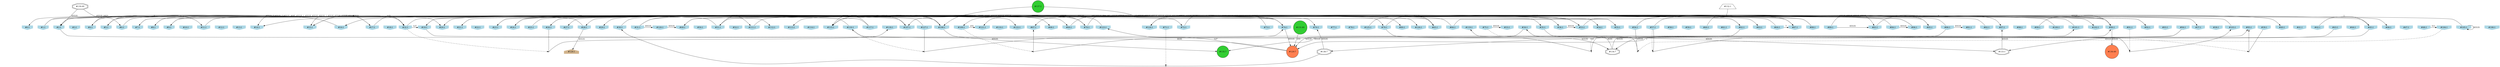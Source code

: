 digraph G {
node[shape = circle]
rankInputs [style = invisible]
rankOutputs [style = invisible]
rankInputs -> rankOutputs [color=invis]
0 [label="#0:1", style = filled, shape = invhouse, color=lightblue]
1 [label="#1:1", style = filled, shape = invhouse, color=lightblue]
2 [label="#2:1", style = filled, shape = invhouse, color=lightblue]
3 [label="#3:1", style = filled, shape = invhouse, color=lightblue]
4 [label="#4:1", style = filled, shape = invhouse, color=lightblue]
5 [label="#5:1", style = filled, shape = invhouse, color=lightblue]
6 [label="#6:1", style = filled, shape = invhouse, color=lightblue]
7 [label="#7:1", style = filled, shape = invhouse, color=lightblue]
8 [label="#8:1", style = filled, shape = invhouse, color=lightblue]
9 [label="#9:1", style = filled, shape = invhouse, color=lightblue]
10 [label="#10:1", style = filled, shape = invhouse, color=lightblue]
11 [label="#11:1", style = filled, shape = invhouse, color=lightblue]
12 [label="#12:1", style = filled, shape = invhouse, color=lightblue]
13 [label="#13:1", style = filled, shape = invhouse, color=lightblue]
14 [label="#14:1", style = filled, shape = invhouse, color=lightblue]
15 [label="#15:1", style = filled, shape = invhouse, color=lightblue]
16 [label="#16:1", style = filled, shape = invhouse, color=lightblue]
17 [label="#17:1", style = filled, shape = invhouse, color=lightblue]
18 [label="#18:1", style = filled, shape = invhouse, color=lightblue]
19 [label="#19:1", style = filled, shape = invhouse, color=lightblue]
20 [label="#20:1", style = filled, shape = invhouse, color=lightblue]
21 [label="#21:1", style = filled, shape = invhouse, color=lightblue]
22 [label="#22:1", style = filled, shape = invhouse, color=lightblue]
23 [label="#23:1", style = filled, shape = invhouse, color=lightblue]
24 [label="#24:1", style = filled, shape = invhouse, color=lightblue]
25 [label="#25:1", style = filled, shape = invhouse, color=lightblue]
26 [label="#26:1", style = filled, shape = invhouse, color=lightblue]
27 [label="#27:1", style = filled, shape = invhouse, color=lightblue]
28 [label="#28:1", style = filled, shape = invhouse, color=lightblue]
29 [label="#29:1", style = filled, shape = invhouse, color=lightblue]
30 [label="#30:1", style = filled, shape = invhouse, color=lightblue]
31 [label="#31:1", style = filled, shape = invhouse, color=lightblue]
32 [label="#32:1", style = filled, shape = invhouse, color=lightblue]
33 [label="#33:1", style = filled, shape = invhouse, color=lightblue]
34 [label="#34:1", style = filled, shape = invhouse, color=lightblue]
35 [label="#35:1", style = filled, shape = invhouse, color=lightblue]
36 [label="#36:1", style = filled, shape = invhouse, color=lightblue]
37 [label="#37:1", style = filled, shape = invhouse, color=lightblue]
38 [label="#38:1", style = filled, shape = invhouse, color=lightblue]
39 [label="#39:1", style = filled, shape = invhouse, color=lightblue]
40 [label="#40:1", style = filled, shape = invhouse, color=lightblue]
41 [label="#41:1", style = filled, shape = invhouse, color=lightblue]
42 [label="#42:1", style = filled, shape = invhouse, color=lightblue]
43 [label="#43:1", style = filled, shape = invhouse, color=lightblue]
44 [label="#44:1", style = filled, shape = invhouse, color=lightblue]
45 [label="#45:1", style = filled, shape = invhouse, color=lightblue]
46 [label="#46:1", style = filled, shape = invhouse, color=lightblue]
47 [label="#47:1", style = filled, shape = invhouse, color=lightblue]
48 [label="#48:1", style = filled, shape = invhouse, color=lightblue]
49 [label="#49:1", style = filled, shape = invhouse, color=lightblue]
50 [label="#50:1", style = filled, shape = invhouse, color=lightblue]
51 [label="#51:1", style = filled, shape = invhouse, color=lightblue]
52 [label="#52:1", style = filled, shape = invhouse, color=lightblue]
53 [label="#53:1", style = filled, shape = invhouse, color=lightblue]
54 [label="#54:1", style = filled, shape = invhouse, color=lightblue]
55 [label="#55:1", style = filled, shape = invhouse, color=lightblue]
56 [label="#56:1", style = filled, shape = invhouse, color=lightblue]
57 [label="#57:1", style = filled, shape = invhouse, color=lightblue]
58 [label="#58:1", style = filled, shape = invhouse, color=lightblue]
59 [label="#59:1", style = filled, shape = invhouse, color=lightblue]
60 [label="#60:1", style = filled, shape = invhouse, color=lightblue]
61 [label="#61:1", style = filled, shape = invhouse, color=lightblue]
62 [label="#62:1", style = filled, shape = invhouse, color=lightblue]
63 [label="#63:1", style = filled, shape = invhouse, color=lightblue]
64 [label="#64:1", style = filled, shape = invhouse, color=lightblue]
65 [label="#65:1", style = filled, shape = invhouse, color=lightblue]
66 [label="#66:1", style = filled, shape = invhouse, color=lightblue]
67 [label="#67:1", style = filled, shape = invhouse, color=lightblue]
68 [label="#68:1", style = filled, shape = invhouse, color=lightblue]
69 [label="#69:1", style = filled, shape = invhouse, color=lightblue]
70 [label="#70:1", style = filled, shape = invhouse, color=lightblue]
71 [label="#71:1", style = filled, shape = invhouse, color=lightblue]
72 [label="#72:1", style = filled, shape = invhouse, color=lightblue]
73 [label="#73:1", style = filled, shape = invhouse, color=lightblue]
74 [label="#74:1", style = filled, shape = invhouse, color=lightblue]
75 [label="#75:1", style = filled, shape = invhouse, color=lightblue]
76 [label="#76:1", style = filled, shape = invhouse, color=lightblue]
77 [label="#77:1", style = filled, shape = invhouse, color=lightblue]
78 [label="#78:1", style = filled, shape = invhouse, color=lightblue]
79 [label="#79:1", style = filled, shape = invhouse, color=lightblue]
80 [label="#80:1", style = filled, shape = invhouse, color=lightblue]
81 [label="#81:1", style = filled, shape = invhouse, color=lightblue]
82 [label="#82:1", style = filled, shape = invhouse, color=lightblue]
83 [label="#83:1", style = filled, shape = invhouse, color=lightblue]
84 [label="#84:1", style = filled, shape = invhouse, color=lightblue]
85 [label="#85:1", style = filled, shape = invhouse, color=lightblue]
86 [label="#86:1", style = filled, shape = invhouse, color=lightblue]
87 [label="#87:1", style = filled, shape = invhouse, color=lightblue]
88 [label="#88:1", style = filled, shape = invhouse, color=lightblue]
89 [label="#89:1", style = filled, shape = invhouse, color=lightblue]
90 [label="#90:1", style = filled, shape = invhouse, color=lightblue]
91 [label="#91:1", style = filled, shape = invhouse, color=lightblue]
92 [label="#92:1", style = filled, shape = invhouse, color=lightblue]
93 [label="#93:1", style = filled, shape = invhouse, color=lightblue]
94 [label="#94:1", style = filled, shape = invhouse, color=lightblue]
95 [label="#95:1", style = filled, shape = invhouse, color=lightblue]
96 [label="#96:1", style = filled, shape = invhouse, color=lightblue]
97 [label="#97:1", style = filled, shape = invhouse, color=lightblue]
98 [label="#98:1", style = filled, shape = invhouse, color=lightblue]
99 [label="#99:1", style = filled, shape = invhouse, color=lightblue]
100 [label="#100:1", style = filled, shape = invhouse, color=lightblue]
101 [label="#101:1", style = filled, shape = invhouse, color=lightblue]
102 [label="#102:1", style = filled, shape = invhouse, color=lightblue]
103 [label="#103:1", style = filled, shape = invhouse, color=lightblue]
104 [label="#104:1", style = filled, shape = invhouse, color=lightblue]
105 [label="#105:1", style = filled, shape = invhouse, color=lightblue]
106 [label="#106:1", style = filled, shape = invhouse, color=lightblue]
107 [label="#107:1", style = filled, shape = invhouse, color=lightblue]
108 [label="#108:1", style = filled, shape = invhouse, color=lightblue]
109 [label="#109:1", style = filled, shape = invhouse, color=lightblue]
110 [label="#110:1", style = filled, shape = invhouse, color=lightblue]
111 [label="#111:1", style = filled, shape = invhouse, color=lightblue]
112 [label="#112:1", style = filled, shape = invhouse, color=lightblue]
113 [label="#113:1", style = filled, shape = invhouse, color=lightblue]
114 [label="#114:1", style = filled, shape = invhouse, color=lightblue]
115 [label="#115:1", style = filled, shape = invhouse, color=lightblue]
116 [label="#116:1", style = filled, shape = invhouse, color=lightblue]
117 [label="#117:1", style = filled, shape = invhouse, color=lightblue]
118 [label="#118:1", style = filled, shape = invhouse, color=lightblue]
119 [label="#119:1", style = filled, shape = invhouse, color=lightblue]
120 [label="#120:1", style = filled, shape = invhouse, color=lightblue]
121 [label="#121:1", style = filled, shape = invhouse, color=lightblue]
122 [label="#122:1", style = filled, shape = invhouse, color=lightblue]
123 [label="#123:1", style = filled, shape = invhouse, color=lightblue]
124 [label="#124:1", style = filled, shape = invhouse, color=lightblue]
125 [label="#125:1", style = filled, shape = invhouse, color=lightblue]
126 [label="#126:1", style = filled, shape = invhouse, color=lightblue]
127 [label="#127:1", style = filled, shape = invhouse, color=lightblue]
128 [label="#128:1", style = filled, shape = house, color=tan]
129 [label="#129:7", style = filled, fillcolor = coral]
130 [label="#130:49", shape = doubleoctagon]
131 [label="#131:49", style = filled, fillcolor=limegreen]
132 [label="#132:1", shape = trapezium]
133 [label="#133:1", shape = doubleoctagon]
134 [label="#134:7", shape = doubleoctagon]
135 [label="#135:7", style = filled, fillcolor=limegreen]
136 [label="#136:49", style = filled, fillcolor = coral]
137 [label="#137:1", style = filled, fillcolor=limegreen]
138 [label="#138:7", shape = doubleoctagon]
28 -> 128 [label = "65535"]
84 -> 28 [label = "65535"]
130 -> 6 [label = "65535"]
132 -> 124 [label = "65535"]
30 -> 80 [label = "65535"]
140 [shape = point]
32 -> 140 [style = dashed]
26 -> 140 [dir = none]
140 -> 118
111 -> 126 [label = "65535"]
53 -> 83 [label = "65535"]
25 -> 87 [label = "65535"]
89 -> 83 [label = "65535"]
66 -> 23 [label = "65535"]
88 -> 9 [label = "65535"]
108 -> 115 [label = "65535"]
117 -> 24 [label = "65535"]
36 -> 53 [label = "65535"]
74 -> 129 [label = "65535"]
84 -> 96 [label = "65535"]
70 -> 74 [label = "65535"]
82 -> 5 [label = "65535"]
66 -> 55 [label = "65535"]
108 -> 15 [label = "65535"]
6 -> 112 [label = "65535"]
117 -> 8 [label = "65535"]
7 -> 37 [label = "65535"]
34 -> 129 [label = "65535"]
100 -> 115 [label = "65535"]
116 -> 0 [label = "65535"]
75 -> 33 [label = "65535"]
141 [shape = point]
75 -> 141 [style = dashed]
39 -> 141 [dir = none]
141 -> 95
89 -> 85 [label = "65535"]
86 -> 81 [label = "65535"]
142 [shape = point]
109 -> 142 [style = dashed]
62 -> 142 [dir = none]
142 -> 67
120 -> 49 [label = "65535"]
99 -> 90 [label = "65535"]
133 -> 97 [label = "65535"]
35 -> 133 [label = "65535"]
125 -> 65 [label = "65535"]
60 -> 87 [label = "32767"]
56 -> 40 [label = "65535"]
143 [shape = point]
116 -> 143 [style = dashed]
127 -> 143 [dir = none]
143 -> 74
105 -> 105 [label = "65535"]
1 -> 85 [label = "4095"]
130 -> 2 [label = "65535"]
31 -> 62 [label = "511"]
53 -> 109 [label = "32767"]
2 -> 54 [label = "65535"]
32 -> 102 [label = "8191"]
56 -> 90 [label = "65535"]
51 -> 111 [label = "65535"]
11 -> 122 [label = "65535"]
134 -> 34 [label = "8191"]
94 -> 134 [label = "65535"]
73 -> 124 [label = "32767"]
74 -> 4 [label = "4095"]
86 -> 113 [label = "16383"]
65 -> 49 [label = "32767"]
72 -> 90 [label = "16383"]
45 -> 14 [label = "1023"]
74 -> 29 [label = "4095"]
144 [shape = point]
57 -> 144 [style = dashed]
57 -> 144 [dir = none]
144 -> 95
105 -> 7 [label = "65535"]
96 -> 67 [label = "65535"]
90 -> 23 [label = "65535"]
129 -> 116 [label = "8191"]
48 -> 104 [label = "511"]
92 -> 27 [label = "127"]
131 -> 129 [label = "255"]
108 -> 135 [label = "65535"]
96 -> 26 [label = "65535"]
90 -> 136 [label = "65535"]
24 -> 79 [label = "255"]
16 -> 4 [label = "1023"]
19 -> 70 [label = "65535"]
109 -> 121 [label = "255"]
31 -> 120 [label = "65535"]
64 -> 16 [label = "65535"]
129 -> 123 [label = "127"]
79 -> 134 [label = "65535"]
1 -> 32 [label = "65535"]
45 -> 133 [label = "65535"]
51 -> 20 [label = "255"]
57 -> 46 [label = "63"]
5 -> 69 [label = "7"]
2 -> 72 [label = "65535"]
123 -> 21 [label = "65535"]
17 -> 15 [label = "65535"]
79 -> 53 [label = "63"]
70 -> 121 [label = "65535"]
62 -> 19 [label = "65535"]
137 -> 76 [label = "15"]
32 -> 19 [label = "127"]
137 -> 108 [label = "127"]
31 -> 108 [label = "63"]
115 -> 107 [label = "31"]
145 [shape = point]
71 -> 145 [style = dashed]
138 -> 145 [dir = none]
145 -> 30
86 -> 138 [label = "511"]
103 -> 107 [label = "65535"]
107 -> 2 [label = "7"]
17 -> 32 [label = "127"]
64 -> 87 [label = "7"]
146 [shape = point]
104 -> 146 [style = dashed]
56 -> 146 [dir = none]
146 -> 119
147 [shape = point]
62 -> 147 [style = dashed]
19 -> 147 [dir = none]
147 -> 90
134 -> 101 [label = "65535"]
88 -> 51 [label = "65535"]
94 -> 135 [label = "65535"]
15 -> 17 [label = "3"]
26 -> 63 [label = "65535"]
69 -> 36 [label = "65535"]
49 -> 92 [label = "1"]
8 -> 20 [label = "65535"]
127 -> 9 [label = "1"]
21 -> 68 [label = "65535"]
43 -> 129 [label = "1"]
24 -> 35 [label = "65535"]
83 -> 97 [label = "3"]
5 -> 11 [label = "3"]
28 -> 14 [label = "65535"]
42 -> 45 [label = "1"]
148 [shape = point]
91 -> 148 [style = dashed]
2 -> 148 [dir = none]
148 -> 103
101 -> 2 [label = "1"]
138 -> 76 [label = "65535"]
{
	rank = same
	rankdir = TB
	rankInputs -> 0 -> 1 -> 2 -> 3 -> 4 -> 5 -> 6 -> 7 -> 8 -> 9 -> 10 -> 11 -> 12 -> 13 -> 14 -> 15 -> 16 -> 17 -> 18 -> 19 -> 20 -> 21 -> 22 -> 23 -> 24 -> 25 -> 26 -> 27 -> 28 -> 29 -> 30 -> 31 -> 32 -> 33 -> 34 -> 35 -> 36 -> 37 -> 38 -> 39 -> 40 -> 41 -> 42 -> 43 -> 44 -> 45 -> 46 -> 47 -> 48 -> 49 -> 50 -> 51 -> 52 -> 53 -> 54 -> 55 -> 56 -> 57 -> 58 -> 59 -> 60 -> 61 -> 62 -> 63 -> 64 -> 65 -> 66 -> 67 -> 68 -> 69 -> 70 -> 71 -> 72 -> 73 -> 74 -> 75 -> 76 -> 77 -> 78 -> 79 -> 80 -> 81 -> 82 -> 83 -> 84 -> 85 -> 86 -> 87 -> 88 -> 89 -> 90 -> 91 -> 92 -> 93 -> 94 -> 95 -> 96 -> 97 -> 98 -> 99 -> 100 -> 101 -> 102 -> 103 -> 104 -> 105 -> 106 -> 107 -> 108 -> 109 -> 110 -> 111 -> 112 -> 113 -> 114 -> 115 -> 116 -> 117 -> 118 -> 119 -> 120 -> 121 -> 122 -> 123 -> 124 -> 125 -> 126 -> 127 [style = invis]
}
{
	rank = same
	rankdir = TB
	rankOutputs -> 128 [style = invis]
}
}
